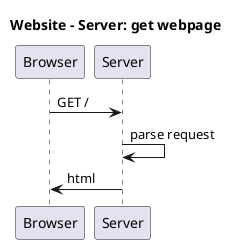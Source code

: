 @startuml
title Website - Server: get webpage

Browser -> Server: GET /
Server -> Server: parse request
Server -> Browser: html

@enduml